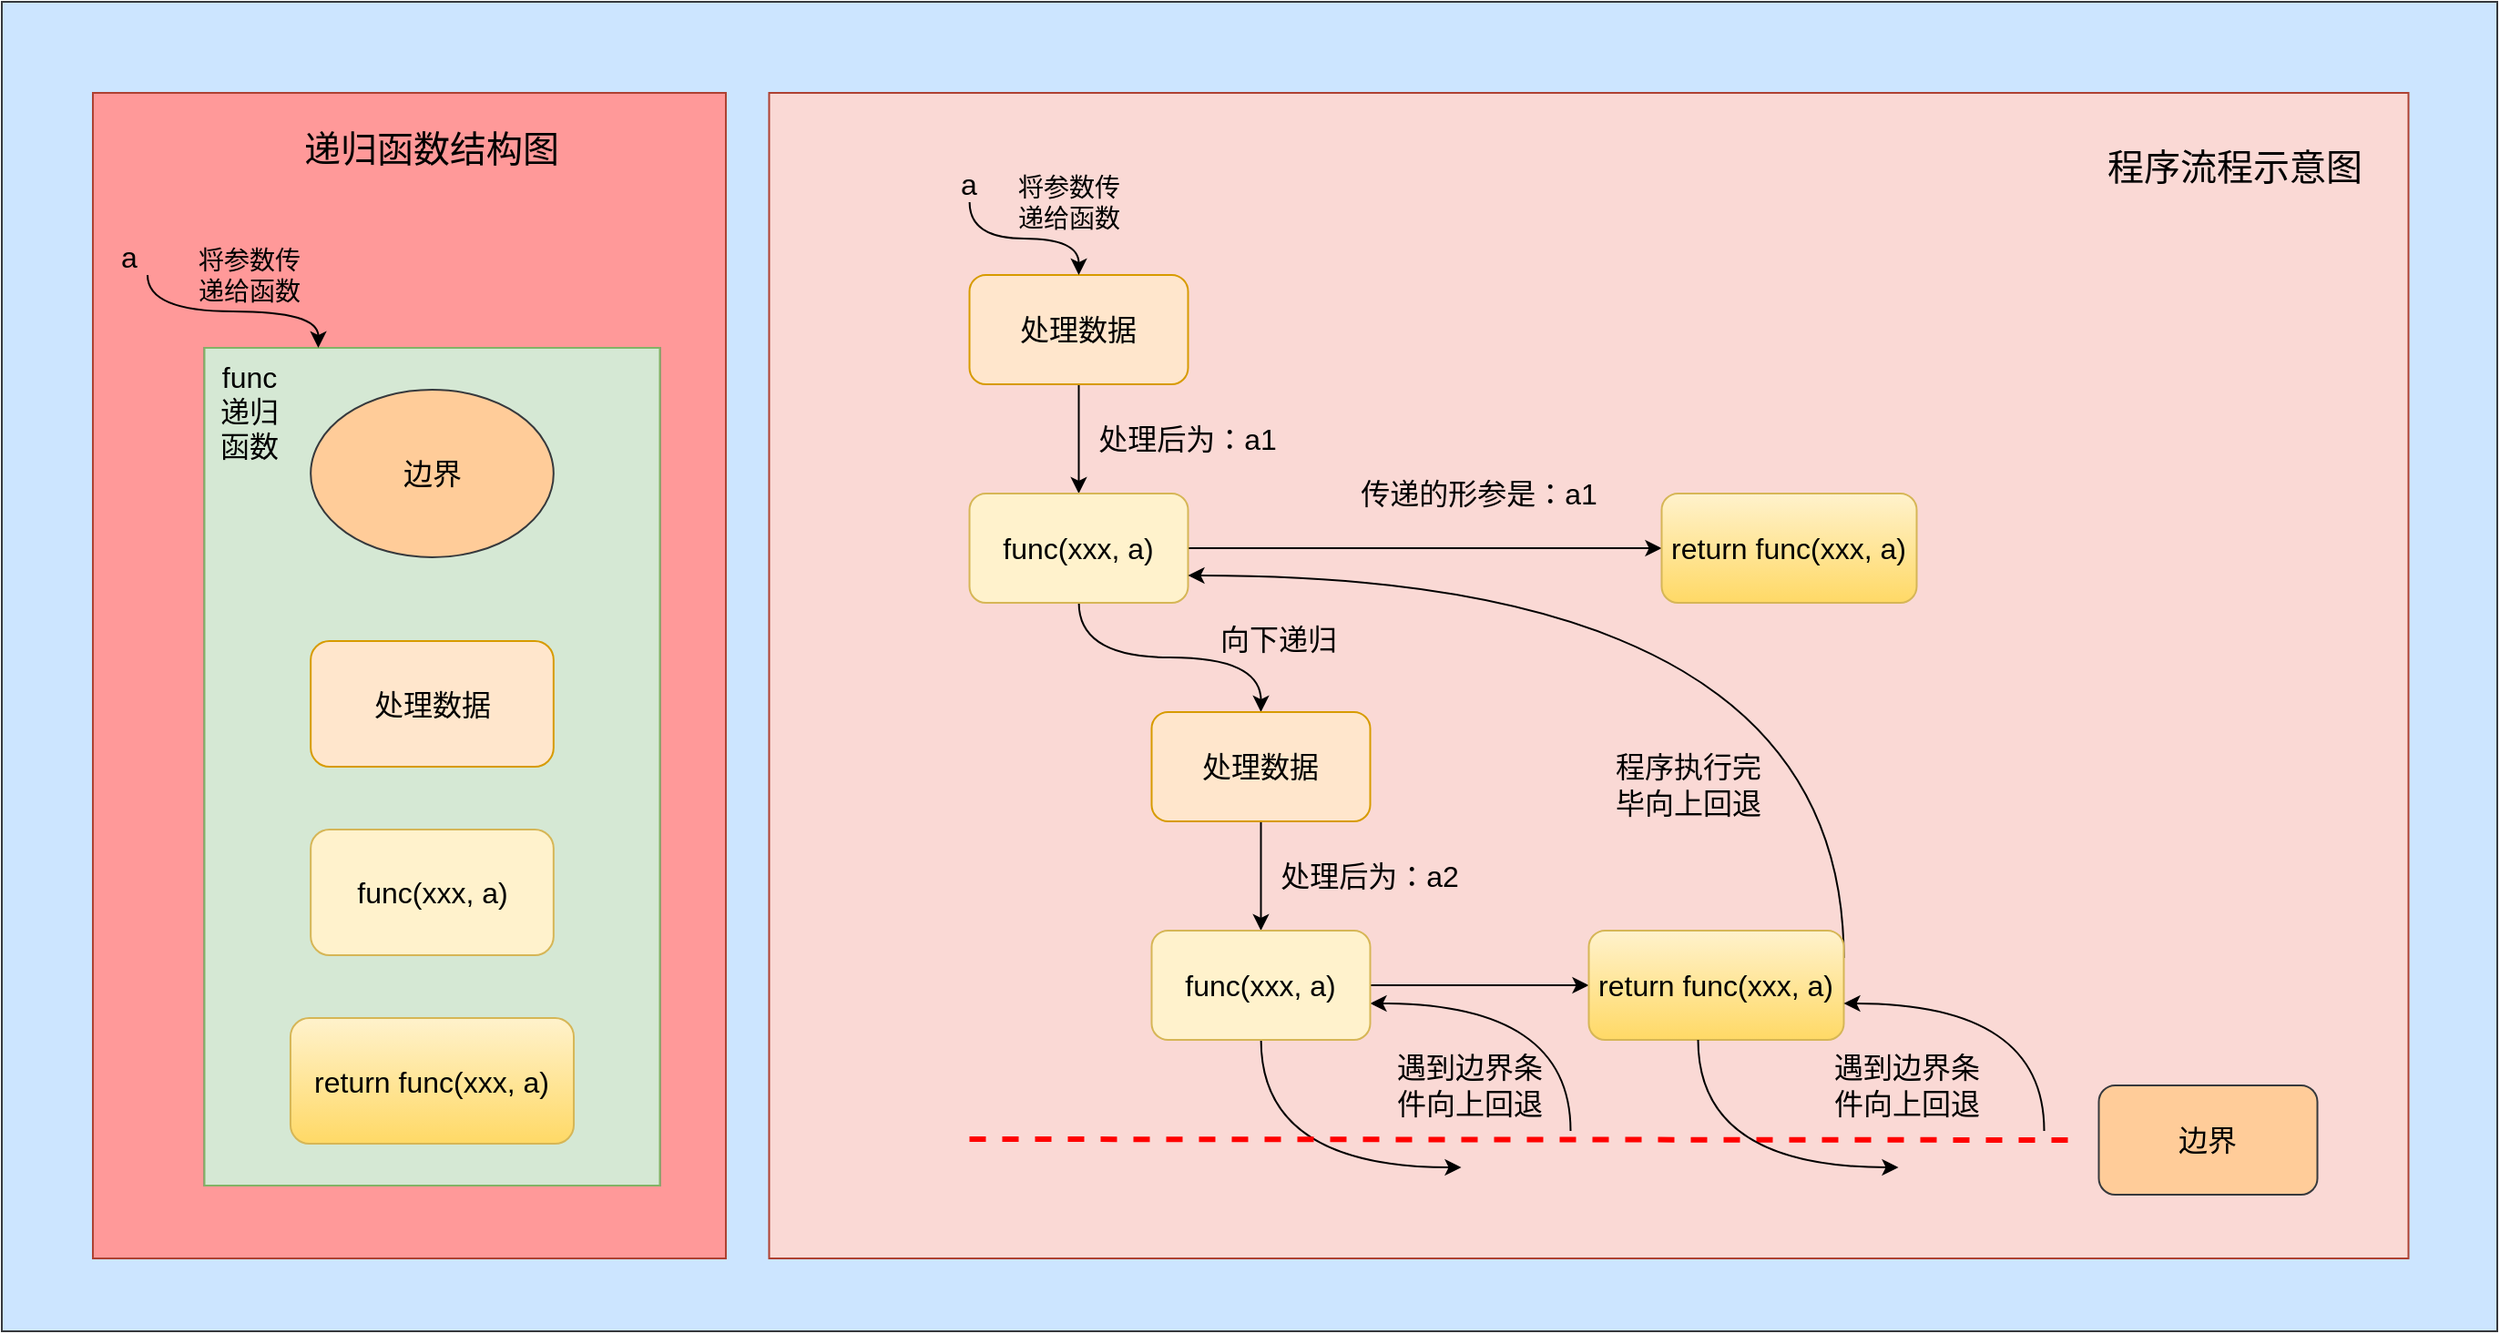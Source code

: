 <mxfile version="14.6.0" type="github">
  <diagram id="h6bib5n-3Fqupwg1RZPY" name="第 1 页">
    <mxGraphModel dx="1740" dy="1078" grid="1" gridSize="10" guides="1" tooltips="1" connect="1" arrows="1" fold="1" page="1" pageScale="1" pageWidth="827" pageHeight="1169" math="0" shadow="0">
      <root>
        <mxCell id="0" />
        <mxCell id="1" parent="0" />
        <mxCell id="3ruH-57Nr0bxNuPV-yS--79" value="" style="rounded=0;whiteSpace=wrap;html=1;fillColor=#cce5ff;strokeColor=#36393d;" vertex="1" parent="1">
          <mxGeometry x="80" y="120" width="1370" height="730" as="geometry" />
        </mxCell>
        <mxCell id="3ruH-57Nr0bxNuPV-yS--67" value="" style="rounded=0;whiteSpace=wrap;html=1;strokeColor=#ae4132;fillColor=#FF9999;" vertex="1" parent="1">
          <mxGeometry x="130" y="170" width="347.5" height="640" as="geometry" />
        </mxCell>
        <mxCell id="3ruH-57Nr0bxNuPV-yS--64" value="" style="rounded=0;whiteSpace=wrap;html=1;fillColor=#fad9d5;strokeColor=#ae4132;" vertex="1" parent="1">
          <mxGeometry x="501.25" y="170" width="900" height="640" as="geometry" />
        </mxCell>
        <mxCell id="3ruH-57Nr0bxNuPV-yS--10" value="" style="group;fillColor=#f5f5f5;strokeColor=#666666;fontColor=#333333;" vertex="1" connectable="0" parent="1">
          <mxGeometry x="191.25" y="310" width="250" height="460" as="geometry" />
        </mxCell>
        <mxCell id="3ruH-57Nr0bxNuPV-yS--1" value="" style="rounded=0;whiteSpace=wrap;html=1;fillColor=#d5e8d4;strokeColor=#82b366;" vertex="1" parent="3ruH-57Nr0bxNuPV-yS--10">
          <mxGeometry width="250.0" height="460.0" as="geometry" />
        </mxCell>
        <mxCell id="3ruH-57Nr0bxNuPV-yS--6" value="" style="group" vertex="1" connectable="0" parent="3ruH-57Nr0bxNuPV-yS--10">
          <mxGeometry x="47.222" y="23" width="155.556" height="414.0" as="geometry" />
        </mxCell>
        <mxCell id="3ruH-57Nr0bxNuPV-yS--2" value="&lt;font style=&quot;font-size: 16px&quot;&gt;边界&lt;/font&gt;" style="ellipse;whiteSpace=wrap;html=1;fillColor=#ffcc99;strokeColor=#36393d;" vertex="1" parent="3ruH-57Nr0bxNuPV-yS--6">
          <mxGeometry x="11.111" width="133.333" height="92" as="geometry" />
        </mxCell>
        <mxCell id="3ruH-57Nr0bxNuPV-yS--3" value="&lt;font style=&quot;font-size: 16px&quot;&gt;处理数据&lt;/font&gt;" style="rounded=1;whiteSpace=wrap;html=1;fillColor=#ffe6cc;strokeColor=#d79b00;" vertex="1" parent="3ruH-57Nr0bxNuPV-yS--6">
          <mxGeometry x="11.111" y="138" width="133.333" height="69" as="geometry" />
        </mxCell>
        <mxCell id="3ruH-57Nr0bxNuPV-yS--4" value="&lt;span style=&quot;font-size: 16px&quot;&gt;func(xxx, a)&lt;/span&gt;" style="rounded=1;whiteSpace=wrap;html=1;fillColor=#fff2cc;strokeColor=#d6b656;" vertex="1" parent="3ruH-57Nr0bxNuPV-yS--6">
          <mxGeometry x="11.111" y="241.5" width="133.333" height="69" as="geometry" />
        </mxCell>
        <mxCell id="3ruH-57Nr0bxNuPV-yS--5" value="&lt;span style=&quot;font-size: 16px&quot;&gt;return func(xxx, a)&lt;/span&gt;" style="rounded=1;whiteSpace=wrap;html=1;fillColor=#fff2cc;strokeColor=#d6b656;gradientColor=#ffd966;" vertex="1" parent="3ruH-57Nr0bxNuPV-yS--6">
          <mxGeometry y="345" width="155.556" height="69" as="geometry" />
        </mxCell>
        <mxCell id="3ruH-57Nr0bxNuPV-yS--7" value="&lt;font style=&quot;font-size: 16px&quot;&gt;func&lt;br&gt;递归函数&lt;br&gt;&lt;/font&gt;" style="text;html=1;strokeColor=none;fillColor=none;align=center;verticalAlign=middle;whiteSpace=wrap;rounded=0;" vertex="1" parent="3ruH-57Nr0bxNuPV-yS--10">
          <mxGeometry x="2.778" y="23" width="44.444" height="23" as="geometry" />
        </mxCell>
        <mxCell id="3ruH-57Nr0bxNuPV-yS--11" value="&lt;font style=&quot;font-size: 16px&quot;&gt;a&lt;/font&gt;" style="text;html=1;strokeColor=none;fillColor=none;align=center;verticalAlign=middle;whiteSpace=wrap;rounded=0;" vertex="1" parent="1">
          <mxGeometry x="130" y="250" width="40" height="20" as="geometry" />
        </mxCell>
        <mxCell id="3ruH-57Nr0bxNuPV-yS--12" value="" style="curved=1;endArrow=classic;html=1;exitX=0.75;exitY=1;exitDx=0;exitDy=0;entryX=0.25;entryY=0;entryDx=0;entryDy=0;edgeStyle=orthogonalEdgeStyle;" edge="1" parent="1" source="3ruH-57Nr0bxNuPV-yS--11" target="3ruH-57Nr0bxNuPV-yS--1">
          <mxGeometry width="50" height="50" relative="1" as="geometry">
            <mxPoint x="221.25" y="330" as="sourcePoint" />
            <mxPoint x="261.25" y="360" as="targetPoint" />
          </mxGeometry>
        </mxCell>
        <mxCell id="3ruH-57Nr0bxNuPV-yS--13" value="&lt;font style=&quot;font-size: 14px&quot;&gt;将参数传递给函数&lt;/font&gt;" style="text;html=1;strokeColor=none;fillColor=none;align=center;verticalAlign=middle;whiteSpace=wrap;rounded=0;" vertex="1" parent="1">
          <mxGeometry x="181.25" y="260" width="70" height="20" as="geometry" />
        </mxCell>
        <mxCell id="3ruH-57Nr0bxNuPV-yS--19" style="edgeStyle=orthogonalEdgeStyle;rounded=0;orthogonalLoop=1;jettySize=auto;html=1;exitX=0.5;exitY=1;exitDx=0;exitDy=0;entryX=0.5;entryY=0;entryDx=0;entryDy=0;" edge="1" parent="1" source="3ruH-57Nr0bxNuPV-yS--16" target="3ruH-57Nr0bxNuPV-yS--17">
          <mxGeometry relative="1" as="geometry" />
        </mxCell>
        <mxCell id="3ruH-57Nr0bxNuPV-yS--16" value="&lt;font style=&quot;font-size: 16px&quot;&gt;处理数据&lt;/font&gt;" style="rounded=1;whiteSpace=wrap;html=1;fillColor=#ffe6cc;strokeColor=#d79b00;" vertex="1" parent="1">
          <mxGeometry x="611.25" y="270" width="120" height="60" as="geometry" />
        </mxCell>
        <mxCell id="3ruH-57Nr0bxNuPV-yS--21" style="edgeStyle=orthogonalEdgeStyle;rounded=0;orthogonalLoop=1;jettySize=auto;html=1;entryX=0.5;entryY=0;entryDx=0;entryDy=0;curved=1;" edge="1" parent="1" source="3ruH-57Nr0bxNuPV-yS--17" target="3ruH-57Nr0bxNuPV-yS--18">
          <mxGeometry relative="1" as="geometry" />
        </mxCell>
        <mxCell id="3ruH-57Nr0bxNuPV-yS--57" style="edgeStyle=orthogonalEdgeStyle;curved=1;rounded=0;orthogonalLoop=1;jettySize=auto;html=1;entryX=0;entryY=0.5;entryDx=0;entryDy=0;startArrow=none;startFill=0;endArrow=classic;endFill=1;strokeWidth=1;" edge="1" parent="1" source="3ruH-57Nr0bxNuPV-yS--17" target="3ruH-57Nr0bxNuPV-yS--48">
          <mxGeometry relative="1" as="geometry" />
        </mxCell>
        <mxCell id="3ruH-57Nr0bxNuPV-yS--17" value="&lt;font style=&quot;font-size: 16px&quot;&gt;func(xxx, a)&lt;/font&gt;" style="rounded=1;whiteSpace=wrap;html=1;fillColor=#fff2cc;strokeColor=#d6b656;" vertex="1" parent="1">
          <mxGeometry x="611.25" y="390" width="120" height="60" as="geometry" />
        </mxCell>
        <mxCell id="3ruH-57Nr0bxNuPV-yS--22" style="edgeStyle=orthogonalEdgeStyle;curved=1;rounded=0;orthogonalLoop=1;jettySize=auto;html=1;entryX=0.5;entryY=0;entryDx=0;entryDy=0;" edge="1" parent="1" source="3ruH-57Nr0bxNuPV-yS--18" target="3ruH-57Nr0bxNuPV-yS--20">
          <mxGeometry relative="1" as="geometry" />
        </mxCell>
        <mxCell id="3ruH-57Nr0bxNuPV-yS--18" value="&lt;font style=&quot;font-size: 16px&quot;&gt;处理数据&lt;/font&gt;" style="rounded=1;whiteSpace=wrap;html=1;fillColor=#ffe6cc;strokeColor=#d79b00;" vertex="1" parent="1">
          <mxGeometry x="711.25" y="510" width="120" height="60" as="geometry" />
        </mxCell>
        <mxCell id="3ruH-57Nr0bxNuPV-yS--34" style="edgeStyle=orthogonalEdgeStyle;curved=1;rounded=0;orthogonalLoop=1;jettySize=auto;html=1;strokeWidth=1;" edge="1" parent="1" source="3ruH-57Nr0bxNuPV-yS--20">
          <mxGeometry relative="1" as="geometry">
            <mxPoint x="881.25" y="760" as="targetPoint" />
            <Array as="points">
              <mxPoint x="771.25" y="760" />
            </Array>
          </mxGeometry>
        </mxCell>
        <mxCell id="3ruH-57Nr0bxNuPV-yS--36" style="edgeStyle=orthogonalEdgeStyle;curved=1;rounded=0;orthogonalLoop=1;jettySize=auto;html=1;strokeWidth=1;startArrow=classic;startFill=1;endArrow=none;endFill=0;" edge="1" parent="1" source="3ruH-57Nr0bxNuPV-yS--20">
          <mxGeometry relative="1" as="geometry">
            <mxPoint x="941.25" y="740" as="targetPoint" />
            <Array as="points">
              <mxPoint x="941.25" y="670" />
            </Array>
          </mxGeometry>
        </mxCell>
        <mxCell id="3ruH-57Nr0bxNuPV-yS--41" style="edgeStyle=orthogonalEdgeStyle;curved=1;rounded=0;orthogonalLoop=1;jettySize=auto;html=1;entryX=0;entryY=0.5;entryDx=0;entryDy=0;startArrow=none;startFill=0;endArrow=classic;endFill=1;strokeWidth=1;" edge="1" parent="1" source="3ruH-57Nr0bxNuPV-yS--20" target="3ruH-57Nr0bxNuPV-yS--39">
          <mxGeometry relative="1" as="geometry" />
        </mxCell>
        <mxCell id="3ruH-57Nr0bxNuPV-yS--20" value="&lt;font style=&quot;font-size: 16px&quot;&gt;func(xxx, a)&lt;/font&gt;" style="rounded=1;whiteSpace=wrap;html=1;fillColor=#fff2cc;strokeColor=#d6b656;" vertex="1" parent="1">
          <mxGeometry x="711.25" y="630" width="120" height="60" as="geometry" />
        </mxCell>
        <mxCell id="3ruH-57Nr0bxNuPV-yS--25" style="edgeStyle=orthogonalEdgeStyle;rounded=0;orthogonalLoop=1;jettySize=auto;html=1;entryX=0.5;entryY=0;entryDx=0;entryDy=0;curved=1;" edge="1" parent="1" source="3ruH-57Nr0bxNuPV-yS--23" target="3ruH-57Nr0bxNuPV-yS--16">
          <mxGeometry relative="1" as="geometry" />
        </mxCell>
        <mxCell id="3ruH-57Nr0bxNuPV-yS--23" value="&lt;font style=&quot;font-size: 16px&quot;&gt;a&lt;/font&gt;" style="text;html=1;strokeColor=none;fillColor=none;align=center;verticalAlign=middle;whiteSpace=wrap;rounded=0;" vertex="1" parent="1">
          <mxGeometry x="591.25" y="210" width="40" height="20" as="geometry" />
        </mxCell>
        <mxCell id="3ruH-57Nr0bxNuPV-yS--26" value="&lt;font style=&quot;font-size: 14px&quot;&gt;将参数传递给函数&lt;/font&gt;" style="text;html=1;strokeColor=none;fillColor=none;align=center;verticalAlign=middle;whiteSpace=wrap;rounded=0;" vertex="1" parent="1">
          <mxGeometry x="631.25" y="220" width="70" height="20" as="geometry" />
        </mxCell>
        <mxCell id="3ruH-57Nr0bxNuPV-yS--27" value="&lt;font style=&quot;font-size: 16px&quot;&gt;向下递归&lt;/font&gt;" style="text;html=1;strokeColor=none;fillColor=none;align=center;verticalAlign=middle;whiteSpace=wrap;rounded=0;" vertex="1" parent="1">
          <mxGeometry x="731.25" y="460" width="100" height="20" as="geometry" />
        </mxCell>
        <mxCell id="3ruH-57Nr0bxNuPV-yS--28" value="&lt;font style=&quot;font-size: 16px&quot;&gt;处理后为：a1&lt;/font&gt;" style="text;html=1;strokeColor=none;fillColor=none;align=center;verticalAlign=middle;whiteSpace=wrap;rounded=0;" vertex="1" parent="1">
          <mxGeometry x="681.25" y="350" width="100" height="20" as="geometry" />
        </mxCell>
        <mxCell id="3ruH-57Nr0bxNuPV-yS--29" value="&lt;font style=&quot;font-size: 16px&quot;&gt;处理后为：a2&lt;/font&gt;" style="text;html=1;strokeColor=none;fillColor=none;align=center;verticalAlign=middle;whiteSpace=wrap;rounded=0;" vertex="1" parent="1">
          <mxGeometry x="781.25" y="590" width="100" height="20" as="geometry" />
        </mxCell>
        <mxCell id="3ruH-57Nr0bxNuPV-yS--30" value="" style="endArrow=none;dashed=1;html=1;strokeWidth=3;strokeColor=#FF0000;" edge="1" parent="1">
          <mxGeometry width="50" height="50" relative="1" as="geometry">
            <mxPoint x="611.25" y="744.5" as="sourcePoint" />
            <mxPoint x="1221.25" y="745" as="targetPoint" />
          </mxGeometry>
        </mxCell>
        <mxCell id="3ruH-57Nr0bxNuPV-yS--37" value="&lt;font style=&quot;font-size: 16px&quot;&gt;边界&lt;/font&gt;" style="rounded=1;whiteSpace=wrap;html=1;fillColor=#ffcc99;strokeColor=#36393d;" vertex="1" parent="1">
          <mxGeometry x="1231.25" y="715" width="120" height="60" as="geometry" />
        </mxCell>
        <mxCell id="3ruH-57Nr0bxNuPV-yS--38" value="&lt;font style=&quot;font-size: 16px&quot;&gt;遇到边界条件向上回退&lt;/font&gt;" style="text;html=1;strokeColor=none;fillColor=none;align=center;verticalAlign=middle;whiteSpace=wrap;rounded=0;" vertex="1" parent="1">
          <mxGeometry x="1081.25" y="705" width="90" height="20" as="geometry" />
        </mxCell>
        <mxCell id="3ruH-57Nr0bxNuPV-yS--58" style="edgeStyle=orthogonalEdgeStyle;curved=1;rounded=0;orthogonalLoop=1;jettySize=auto;html=1;entryX=1;entryY=0.75;entryDx=0;entryDy=0;startArrow=none;startFill=0;endArrow=classic;endFill=1;strokeWidth=1;exitX=1;exitY=0.25;exitDx=0;exitDy=0;" edge="1" parent="1" source="3ruH-57Nr0bxNuPV-yS--39" target="3ruH-57Nr0bxNuPV-yS--17">
          <mxGeometry relative="1" as="geometry">
            <Array as="points">
              <mxPoint x="1091.25" y="435" />
            </Array>
          </mxGeometry>
        </mxCell>
        <mxCell id="3ruH-57Nr0bxNuPV-yS--39" value="&lt;font style=&quot;font-size: 16px&quot;&gt;return func(xxx, a)&lt;/font&gt;" style="rounded=1;whiteSpace=wrap;html=1;fillColor=#fff2cc;strokeColor=#d6b656;gradientColor=#ffd966;" vertex="1" parent="1">
          <mxGeometry x="951.25" y="630" width="140" height="60" as="geometry" />
        </mxCell>
        <mxCell id="3ruH-57Nr0bxNuPV-yS--43" style="edgeStyle=orthogonalEdgeStyle;curved=1;rounded=0;orthogonalLoop=1;jettySize=auto;html=1;strokeWidth=1;" edge="1" parent="1">
          <mxGeometry relative="1" as="geometry">
            <mxPoint x="1121.25" y="760" as="targetPoint" />
            <mxPoint x="1011.25" y="690" as="sourcePoint" />
            <Array as="points">
              <mxPoint x="1011.25" y="760" />
            </Array>
          </mxGeometry>
        </mxCell>
        <mxCell id="3ruH-57Nr0bxNuPV-yS--44" style="edgeStyle=orthogonalEdgeStyle;curved=1;rounded=0;orthogonalLoop=1;jettySize=auto;html=1;strokeWidth=1;startArrow=classic;startFill=1;endArrow=none;endFill=0;" edge="1" parent="1">
          <mxGeometry relative="1" as="geometry">
            <mxPoint x="1201.25" y="740" as="targetPoint" />
            <mxPoint x="1091.25" y="670" as="sourcePoint" />
            <Array as="points">
              <mxPoint x="1201.25" y="670" />
            </Array>
          </mxGeometry>
        </mxCell>
        <mxCell id="3ruH-57Nr0bxNuPV-yS--45" value="&lt;font style=&quot;font-size: 16px&quot;&gt;遇到边界条件向上回退&lt;/font&gt;" style="text;html=1;strokeColor=none;fillColor=none;align=center;verticalAlign=middle;whiteSpace=wrap;rounded=0;" vertex="1" parent="1">
          <mxGeometry x="841.25" y="705" width="90" height="20" as="geometry" />
        </mxCell>
        <mxCell id="3ruH-57Nr0bxNuPV-yS--47" value="&lt;font style=&quot;font-size: 16px&quot;&gt;程序执行完毕向上回退&lt;/font&gt;" style="text;html=1;strokeColor=none;fillColor=none;align=center;verticalAlign=middle;whiteSpace=wrap;rounded=0;" vertex="1" parent="1">
          <mxGeometry x="961.25" y="540" width="90" height="20" as="geometry" />
        </mxCell>
        <mxCell id="3ruH-57Nr0bxNuPV-yS--48" value="&lt;font style=&quot;font-size: 16px&quot;&gt;return func(xxx, a)&lt;/font&gt;" style="rounded=1;whiteSpace=wrap;html=1;fillColor=#fff2cc;strokeColor=#d6b656;gradientColor=#ffd966;" vertex="1" parent="1">
          <mxGeometry x="991.25" y="390" width="140" height="60" as="geometry" />
        </mxCell>
        <mxCell id="3ruH-57Nr0bxNuPV-yS--60" value="&lt;font style=&quot;font-size: 16px&quot;&gt;传递的形参是：a1&lt;/font&gt;" style="text;html=1;strokeColor=none;fillColor=none;align=center;verticalAlign=middle;whiteSpace=wrap;rounded=0;" vertex="1" parent="1">
          <mxGeometry x="821.25" y="380" width="140" height="20" as="geometry" />
        </mxCell>
        <mxCell id="3ruH-57Nr0bxNuPV-yS--66" value="&lt;font style=&quot;font-size: 20px&quot;&gt;程序流程示意图&lt;/font&gt;" style="text;html=1;strokeColor=none;fillColor=none;align=center;verticalAlign=middle;whiteSpace=wrap;rounded=0;" vertex="1" parent="1">
          <mxGeometry x="1231.25" y="200" width="150" height="20" as="geometry" />
        </mxCell>
        <mxCell id="3ruH-57Nr0bxNuPV-yS--76" value="&lt;span style=&quot;font-size: 20px&quot;&gt;递归函数结构图&lt;/span&gt;" style="text;html=1;strokeColor=none;fillColor=none;align=center;verticalAlign=middle;whiteSpace=wrap;rounded=0;" vertex="1" parent="1">
          <mxGeometry x="241.25" y="190" width="150" height="20" as="geometry" />
        </mxCell>
      </root>
    </mxGraphModel>
  </diagram>
</mxfile>
